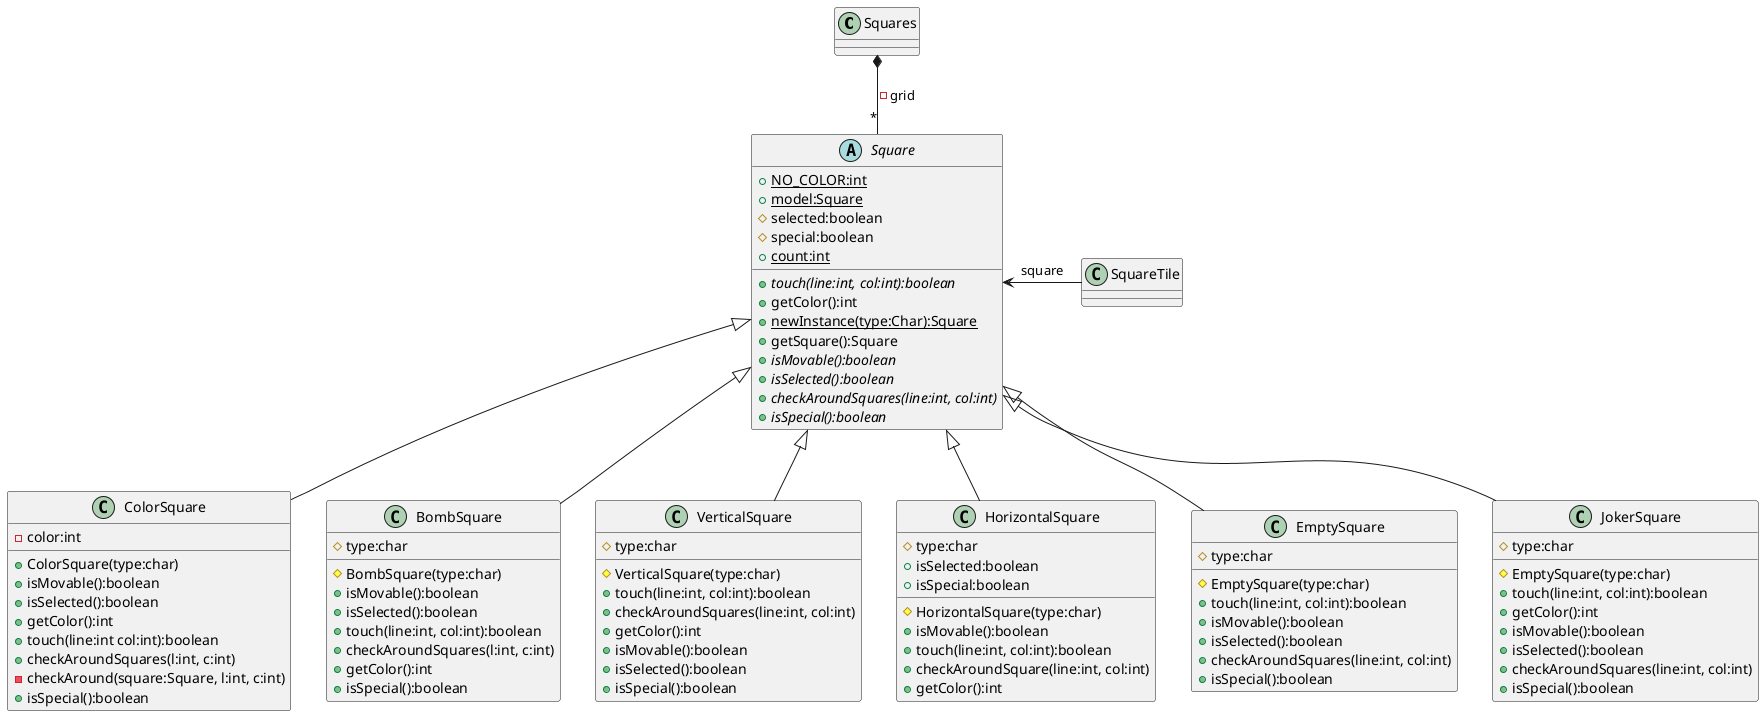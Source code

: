 @startuml


Squares *-- "*" Square : -grid

abstract class Square {
    +{static}NO_COLOR:int
    +{static}model:Square
    #selected:boolean
    #special:boolean
    +{static}count:int
    +{abstract}touch(line:int, col:int):boolean
    +getColor():int
    +{static}newInstance(type:Char):Square
    +getSquare():Square
    +{abstract}isMovable():boolean
    +{abstract}isSelected():boolean
    +{abstract}checkAroundSquares(line:int, col:int)
    +{abstract}isSpecial():boolean
}

class ColorSquare {
    -color:int
    +ColorSquare(type:char)
    +isMovable():boolean
    +isSelected():boolean
    +getColor():int
    +touch(line:int col:int):boolean
    +checkAroundSquares(l:int, c:int)
    -checkAround(square:Square, l:int, c:int)
    +isSpecial():boolean
}

class BombSquare {
    #type:char
    #BombSquare(type:char)
    +isMovable():boolean
    +isSelected():boolean
    +touch(line:int, col:int):boolean
    +checkAroundSquares(l:int, c:int)
    +getColor():int
    +isSpecial():boolean
}

class VerticalSquare {
    #type:char
    #VerticalSquare(type:char)
    +touch(line:int, col:int):boolean
    +checkAroundSquares(line:int, col:int)
    +getColor():int
    +isMovable():boolean
    +isSelected():boolean
    +isSpecial():boolean
}

class HorizontalSquare {
    #type:char
    #HorizontalSquare(type:char)
    +isMovable():boolean
    +isSelected:boolean
    +touch(line:int, col:int):boolean
    +checkAroundSquare(line:int, col:int)
    +getColor():int
    +isSpecial:boolean
}

class EmptySquare {
    #type:char
    #EmptySquare(type:char)
    +touch(line:int, col:int):boolean
    +isMovable():boolean
    +isSelected():boolean
    +checkAroundSquares(line:int, col:int)
    +isSpecial():boolean
}
class JokerSquare {
     #type:char
     #EmptySquare(type:char)
     +touch(line:int, col:int):boolean
     +getColor():int
     +isMovable():boolean
     +isSelected():boolean
     +checkAroundSquares(line:int, col:int)
     +isSpecial():boolean
 }

Square <- SquareTile : square

Square <|-- ColorSquare
Square <|-- BombSquare
Square <|-- VerticalSquare
Square <|-- HorizontalSquare
Square <|-- EmptySquare
Square <|-- JokerSquare





@enduml